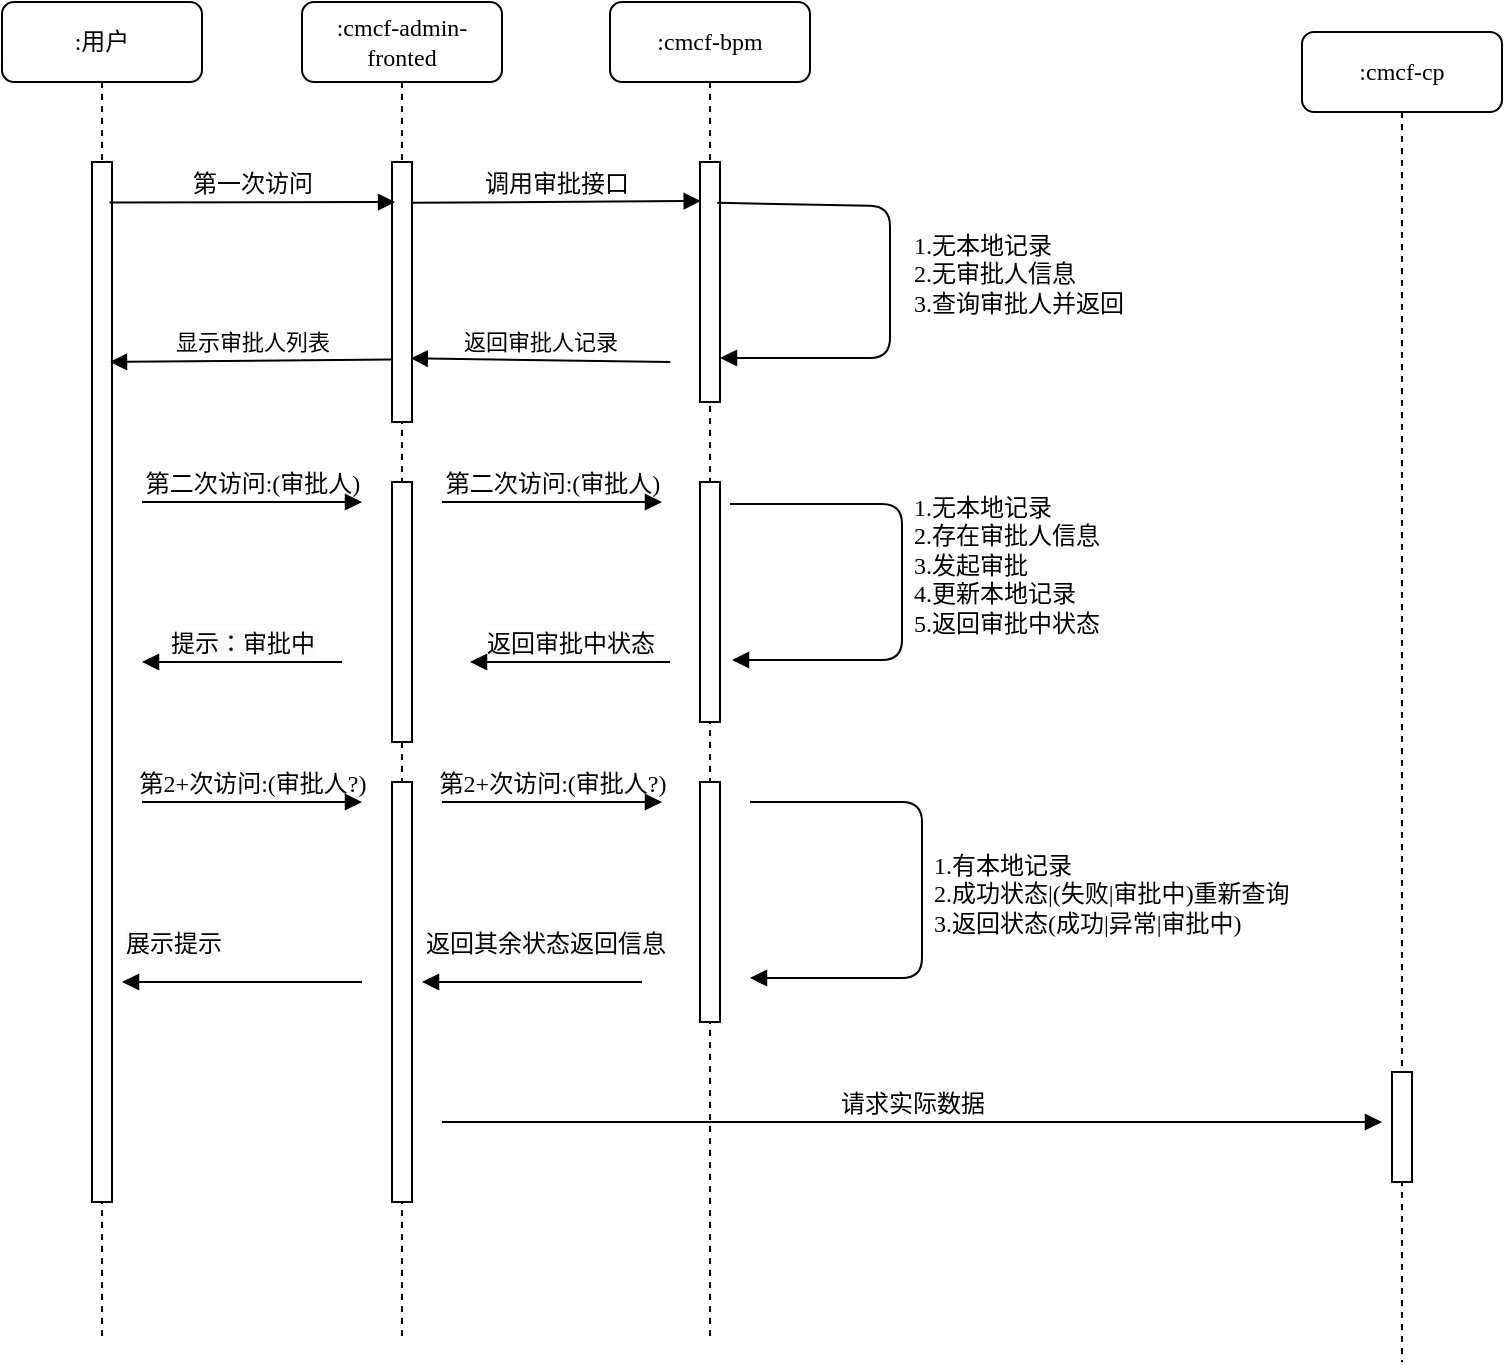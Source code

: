<mxfile version="24.3.1" type="github">
  <diagram name="Page-1" id="13e1069c-82ec-6db2-03f1-153e76fe0fe0">
    <mxGraphModel dx="934" dy="494" grid="1" gridSize="10" guides="1" tooltips="1" connect="1" arrows="1" fold="1" page="1" pageScale="1" pageWidth="1100" pageHeight="850" background="none" math="0" shadow="0">
      <root>
        <mxCell id="0" />
        <mxCell id="1" parent="0" />
        <mxCell id="7baba1c4bc27f4b0-2" value=":cmcf-bpm" style="shape=umlLifeline;perimeter=lifelinePerimeter;whiteSpace=wrap;html=1;container=1;collapsible=0;recursiveResize=0;outlineConnect=0;rounded=1;shadow=0;comic=0;labelBackgroundColor=none;strokeWidth=1;fontFamily=Verdana;fontSize=12;align=center;" parent="1" vertex="1">
          <mxGeometry x="504" y="80" width="100" height="670" as="geometry" />
        </mxCell>
        <mxCell id="7baba1c4bc27f4b0-10" value="" style="html=1;points=[];perimeter=orthogonalPerimeter;rounded=0;shadow=0;comic=0;labelBackgroundColor=none;strokeWidth=1;fontFamily=Verdana;fontSize=12;align=center;" parent="7baba1c4bc27f4b0-2" vertex="1">
          <mxGeometry x="45" y="80" width="10" height="120" as="geometry" />
        </mxCell>
        <mxCell id="sF7c5ne8xNVPPS51PT5F-4" value="1.无本地记录&lt;div&gt;2.无审批人信息&lt;br&gt;&lt;div&gt;3.查询审批人并返回&lt;/div&gt;&lt;/div&gt;" style="html=1;verticalAlign=bottom;endArrow=block;labelBackgroundColor=none;fontFamily=Verdana;fontSize=12;edgeStyle=elbowEdgeStyle;elbow=horizontal;exitX=0.859;exitY=0.17;exitDx=0;exitDy=0;exitPerimeter=0;align=left;" edge="1" parent="7baba1c4bc27f4b0-2" source="7baba1c4bc27f4b0-10" target="7baba1c4bc27f4b0-10">
          <mxGeometry x="0.167" y="10" relative="1" as="geometry">
            <mxPoint x="60" y="100" as="sourcePoint" />
            <Array as="points">
              <mxPoint x="140" y="102" />
            </Array>
            <mxPoint x="190.0" y="100" as="targetPoint" />
            <mxPoint as="offset" />
          </mxGeometry>
        </mxCell>
        <mxCell id="sF7c5ne8xNVPPS51PT5F-13" value="" style="html=1;points=[];perimeter=orthogonalPerimeter;rounded=0;shadow=0;comic=0;labelBackgroundColor=none;strokeWidth=1;fontFamily=Verdana;fontSize=12;align=center;" vertex="1" parent="7baba1c4bc27f4b0-2">
          <mxGeometry x="45" y="240" width="10" height="120" as="geometry" />
        </mxCell>
        <mxCell id="sF7c5ne8xNVPPS51PT5F-15" value="&lt;span style=&quot;font-family: Verdana; font-size: 12px; background-color: rgb(251, 251, 251);&quot;&gt;返回审批中状态&lt;/span&gt;" style="html=1;verticalAlign=bottom;endArrow=block;curved=0;rounded=0;" edge="1" parent="7baba1c4bc27f4b0-2">
          <mxGeometry width="80" relative="1" as="geometry">
            <mxPoint x="30" y="330" as="sourcePoint" />
            <mxPoint x="-70" y="330" as="targetPoint" />
          </mxGeometry>
        </mxCell>
        <mxCell id="sF7c5ne8xNVPPS51PT5F-31" value="" style="html=1;points=[];perimeter=orthogonalPerimeter;rounded=0;shadow=0;comic=0;labelBackgroundColor=none;strokeWidth=1;fontFamily=Verdana;fontSize=12;align=center;" vertex="1" parent="7baba1c4bc27f4b0-2">
          <mxGeometry x="45" y="390" width="10" height="120" as="geometry" />
        </mxCell>
        <mxCell id="7baba1c4bc27f4b0-3" value=":cmcf-cp" style="shape=umlLifeline;perimeter=lifelinePerimeter;whiteSpace=wrap;html=1;container=1;collapsible=0;recursiveResize=0;outlineConnect=0;rounded=1;shadow=0;comic=0;labelBackgroundColor=none;strokeWidth=1;fontFamily=Verdana;fontSize=12;align=center;" parent="1" vertex="1">
          <mxGeometry x="850" y="95" width="100" height="665" as="geometry" />
        </mxCell>
        <mxCell id="7baba1c4bc27f4b0-13" value="" style="html=1;points=[];perimeter=orthogonalPerimeter;rounded=0;shadow=0;comic=0;labelBackgroundColor=none;strokeWidth=1;fontFamily=Verdana;fontSize=12;align=center;" parent="7baba1c4bc27f4b0-3" vertex="1">
          <mxGeometry x="45" y="520" width="10" height="55" as="geometry" />
        </mxCell>
        <mxCell id="7baba1c4bc27f4b0-8" value=":cmcf-admin-fronted" style="shape=umlLifeline;perimeter=lifelinePerimeter;whiteSpace=wrap;html=1;container=1;collapsible=0;recursiveResize=0;outlineConnect=0;rounded=1;shadow=0;comic=0;labelBackgroundColor=none;strokeWidth=1;fontFamily=Verdana;fontSize=12;align=center;" parent="1" vertex="1">
          <mxGeometry x="350" y="80" width="100" height="670" as="geometry" />
        </mxCell>
        <mxCell id="7baba1c4bc27f4b0-9" value="" style="html=1;points=[];perimeter=orthogonalPerimeter;rounded=0;shadow=0;comic=0;labelBackgroundColor=none;strokeWidth=1;fontFamily=Verdana;fontSize=12;align=center;" parent="7baba1c4bc27f4b0-8" vertex="1">
          <mxGeometry x="45" y="80" width="10" height="130" as="geometry" />
        </mxCell>
        <mxCell id="sF7c5ne8xNVPPS51PT5F-10" value="第二次访问:(审批人)" style="html=1;verticalAlign=bottom;endArrow=block;labelBackgroundColor=none;fontFamily=Verdana;fontSize=12;edgeStyle=elbowEdgeStyle;elbow=vertical;" edge="1" parent="7baba1c4bc27f4b0-8">
          <mxGeometry relative="1" as="geometry">
            <mxPoint x="-80" y="250" as="sourcePoint" />
            <mxPoint x="30" y="250" as="targetPoint" />
          </mxGeometry>
        </mxCell>
        <mxCell id="sF7c5ne8xNVPPS51PT5F-11" value="" style="html=1;points=[];perimeter=orthogonalPerimeter;rounded=0;shadow=0;comic=0;labelBackgroundColor=none;strokeWidth=1;fontFamily=Verdana;fontSize=12;align=center;" vertex="1" parent="7baba1c4bc27f4b0-8">
          <mxGeometry x="45" y="240" width="10" height="130" as="geometry" />
        </mxCell>
        <mxCell id="sF7c5ne8xNVPPS51PT5F-12" value="第二次访问:(审批人)" style="html=1;verticalAlign=bottom;endArrow=block;labelBackgroundColor=none;fontFamily=Verdana;fontSize=12;edgeStyle=elbowEdgeStyle;elbow=vertical;" edge="1" parent="7baba1c4bc27f4b0-8">
          <mxGeometry relative="1" as="geometry">
            <mxPoint x="70" y="250" as="sourcePoint" />
            <mxPoint x="180" y="250" as="targetPoint" />
          </mxGeometry>
        </mxCell>
        <mxCell id="sF7c5ne8xNVPPS51PT5F-34" value="" style="html=1;points=[];perimeter=orthogonalPerimeter;rounded=0;shadow=0;comic=0;labelBackgroundColor=none;strokeWidth=1;fontFamily=Verdana;fontSize=12;align=center;" vertex="1" parent="7baba1c4bc27f4b0-8">
          <mxGeometry x="45" y="390" width="10" height="210" as="geometry" />
        </mxCell>
        <mxCell id="sF7c5ne8xNVPPS51PT5F-35" value="第2+次访问:(审批人?)" style="html=1;verticalAlign=bottom;endArrow=block;labelBackgroundColor=none;fontFamily=Verdana;fontSize=12;edgeStyle=elbowEdgeStyle;elbow=vertical;" edge="1" parent="7baba1c4bc27f4b0-8">
          <mxGeometry relative="1" as="geometry">
            <mxPoint x="70" y="400" as="sourcePoint" />
            <mxPoint x="180" y="400" as="targetPoint" />
            <mxPoint as="offset" />
          </mxGeometry>
        </mxCell>
        <mxCell id="sF7c5ne8xNVPPS51PT5F-32" value="&lt;div&gt;&lt;font face=&quot;Verdana&quot;&gt;&lt;span style=&quot;font-size: 12px; background-color: rgb(251, 251, 251);&quot;&gt;返回&lt;/span&gt;&lt;/font&gt;&lt;span style=&quot;background-color: rgb(251, 251, 251); font-size: 12px; font-family: Verdana;&quot;&gt;其余状态返回信息&lt;/span&gt;&lt;/div&gt;" style="html=1;verticalAlign=bottom;endArrow=block;curved=0;rounded=0;align=left;" edge="1" parent="7baba1c4bc27f4b0-8">
          <mxGeometry x="1" y="-10" width="80" relative="1" as="geometry">
            <mxPoint x="170" y="490" as="sourcePoint" />
            <mxPoint x="60" y="490" as="targetPoint" />
            <mxPoint as="offset" />
          </mxGeometry>
        </mxCell>
        <mxCell id="7baba1c4bc27f4b0-14" value="调用审批接口" style="html=1;verticalAlign=bottom;endArrow=block;labelBackgroundColor=none;fontFamily=Verdana;fontSize=12;edgeStyle=elbowEdgeStyle;elbow=vertical;exitX=0.976;exitY=0.157;exitDx=0;exitDy=0;exitPerimeter=0;entryX=0.035;entryY=0.157;entryDx=0;entryDy=0;entryPerimeter=0;" parent="1" source="7baba1c4bc27f4b0-9" target="7baba1c4bc27f4b0-10" edge="1">
          <mxGeometry relative="1" as="geometry">
            <mxPoint x="410" y="180" as="sourcePoint" />
            <mxPoint x="530" y="180" as="targetPoint" />
          </mxGeometry>
        </mxCell>
        <mxCell id="sF7c5ne8xNVPPS51PT5F-1" value=":用户" style="shape=umlLifeline;perimeter=lifelinePerimeter;whiteSpace=wrap;html=1;container=1;collapsible=0;recursiveResize=0;outlineConnect=0;rounded=1;shadow=0;comic=0;labelBackgroundColor=none;strokeWidth=1;fontFamily=Verdana;fontSize=12;align=center;" vertex="1" parent="1">
          <mxGeometry x="200" y="80" width="100" height="670" as="geometry" />
        </mxCell>
        <mxCell id="sF7c5ne8xNVPPS51PT5F-2" value="" style="html=1;points=[];perimeter=orthogonalPerimeter;rounded=0;shadow=0;comic=0;labelBackgroundColor=none;strokeWidth=1;fontFamily=Verdana;fontSize=12;align=center;" vertex="1" parent="sF7c5ne8xNVPPS51PT5F-1">
          <mxGeometry x="45" y="80" width="10" height="520" as="geometry" />
        </mxCell>
        <mxCell id="sF7c5ne8xNVPPS51PT5F-3" value="第一次访问" style="html=1;verticalAlign=bottom;endArrow=block;labelBackgroundColor=none;fontFamily=Verdana;fontSize=12;edgeStyle=elbowEdgeStyle;elbow=vertical;exitX=0.878;exitY=0.039;exitDx=0;exitDy=0;exitPerimeter=0;entryX=0.153;entryY=0.148;entryDx=0;entryDy=0;entryPerimeter=0;" edge="1" parent="1" source="sF7c5ne8xNVPPS51PT5F-2" target="7baba1c4bc27f4b0-9">
          <mxGeometry relative="1" as="geometry">
            <mxPoint x="260" y="180" as="sourcePoint" />
            <mxPoint x="390" y="180" as="targetPoint" />
          </mxGeometry>
        </mxCell>
        <mxCell id="sF7c5ne8xNVPPS51PT5F-7" value="返回审批人记录" style="html=1;verticalAlign=bottom;endArrow=block;curved=0;rounded=0;entryX=0.937;entryY=0.755;entryDx=0;entryDy=0;entryPerimeter=0;" edge="1" parent="1" target="7baba1c4bc27f4b0-9">
          <mxGeometry width="80" relative="1" as="geometry">
            <mxPoint x="534.12" y="260.0" as="sourcePoint" />
            <mxPoint x="410" y="260" as="targetPoint" />
          </mxGeometry>
        </mxCell>
        <mxCell id="sF7c5ne8xNVPPS51PT5F-9" value="显示审批人列表" style="html=1;verticalAlign=bottom;endArrow=block;curved=0;rounded=0;entryX=0.898;entryY=0.228;entryDx=0;entryDy=0;entryPerimeter=0;exitX=0.044;exitY=0.76;exitDx=0;exitDy=0;exitPerimeter=0;" edge="1" parent="1" source="7baba1c4bc27f4b0-9">
          <mxGeometry width="80" relative="1" as="geometry">
            <mxPoint x="390" y="260" as="sourcePoint" />
            <mxPoint x="253.98" y="260" as="targetPoint" />
          </mxGeometry>
        </mxCell>
        <mxCell id="sF7c5ne8xNVPPS51PT5F-14" value="1.无本地记录&lt;div&gt;2.存在审批人信息&lt;/div&gt;&lt;div&gt;3.发起审批&lt;/div&gt;&lt;div&gt;4.更新本地记录&lt;/div&gt;&lt;div&gt;5.返回审批中状态&lt;/div&gt;" style="html=1;verticalAlign=bottom;endArrow=block;labelBackgroundColor=none;fontFamily=Verdana;fontSize=12;edgeStyle=elbowEdgeStyle;elbow=horizontal;exitX=0.859;exitY=0.17;exitDx=0;exitDy=0;exitPerimeter=0;align=left;" edge="1" parent="1">
          <mxGeometry x="0.245" y="4" relative="1" as="geometry">
            <mxPoint x="564" y="331" as="sourcePoint" />
            <Array as="points">
              <mxPoint x="650" y="333" />
            </Array>
            <mxPoint x="565" y="409" as="targetPoint" />
            <mxPoint as="offset" />
          </mxGeometry>
        </mxCell>
        <mxCell id="sF7c5ne8xNVPPS51PT5F-16" value="&lt;font face=&quot;Verdana&quot;&gt;&lt;span style=&quot;font-size: 12px; background-color: rgb(251, 251, 251);&quot;&gt;提示：审批中&lt;/span&gt;&lt;/font&gt;" style="html=1;verticalAlign=bottom;endArrow=block;curved=0;rounded=0;" edge="1" parent="1">
          <mxGeometry width="80" relative="1" as="geometry">
            <mxPoint x="370" y="410" as="sourcePoint" />
            <mxPoint x="270" y="410" as="targetPoint" />
          </mxGeometry>
        </mxCell>
        <mxCell id="sF7c5ne8xNVPPS51PT5F-33" value="第2+次访问:(审批人?)" style="html=1;verticalAlign=bottom;endArrow=block;labelBackgroundColor=none;fontFamily=Verdana;fontSize=12;edgeStyle=elbowEdgeStyle;elbow=vertical;" edge="1" parent="1">
          <mxGeometry relative="1" as="geometry">
            <mxPoint x="270" y="480" as="sourcePoint" />
            <mxPoint x="380" y="480" as="targetPoint" />
          </mxGeometry>
        </mxCell>
        <mxCell id="sF7c5ne8xNVPPS51PT5F-36" value="1.有本地记录&lt;div&gt;2.成功状态|(&lt;span style=&quot;background-color: initial;&quot;&gt;失败|审批中&lt;/span&gt;&lt;span style=&quot;background-color: initial;&quot;&gt;)重新查询&lt;/span&gt;&lt;/div&gt;&lt;div&gt;3.返回状态(成功|异常|审批中)&lt;/div&gt;" style="html=1;verticalAlign=bottom;endArrow=block;labelBackgroundColor=none;fontFamily=Verdana;fontSize=12;edgeStyle=elbowEdgeStyle;elbow=horizontal;exitX=0.859;exitY=0.17;exitDx=0;exitDy=0;exitPerimeter=0;align=left;" edge="1" parent="1">
          <mxGeometry x="0.2" y="4" relative="1" as="geometry">
            <mxPoint x="574" y="480" as="sourcePoint" />
            <Array as="points">
              <mxPoint x="660" y="482" />
            </Array>
            <mxPoint x="574" y="568" as="targetPoint" />
            <mxPoint as="offset" />
          </mxGeometry>
        </mxCell>
        <mxCell id="sF7c5ne8xNVPPS51PT5F-37" value="&lt;span style=&quot;background-color: rgb(251, 251, 251); font-size: 12px; font-family: Verdana;&quot;&gt;展示提示&lt;/span&gt;" style="html=1;verticalAlign=bottom;endArrow=block;curved=0;rounded=0;align=left;" edge="1" parent="1">
          <mxGeometry x="1" y="-10" width="80" relative="1" as="geometry">
            <mxPoint x="380" y="570" as="sourcePoint" />
            <mxPoint x="260" y="570" as="targetPoint" />
            <mxPoint as="offset" />
          </mxGeometry>
        </mxCell>
        <mxCell id="sF7c5ne8xNVPPS51PT5F-40" value="请求实际数据" style="html=1;verticalAlign=bottom;endArrow=block;labelBackgroundColor=none;fontFamily=Verdana;fontSize=12;edgeStyle=elbowEdgeStyle;elbow=horizontal;" edge="1" parent="1">
          <mxGeometry relative="1" as="geometry">
            <mxPoint x="420" y="640" as="sourcePoint" />
            <mxPoint x="890" y="640" as="targetPoint" />
          </mxGeometry>
        </mxCell>
      </root>
    </mxGraphModel>
  </diagram>
</mxfile>
